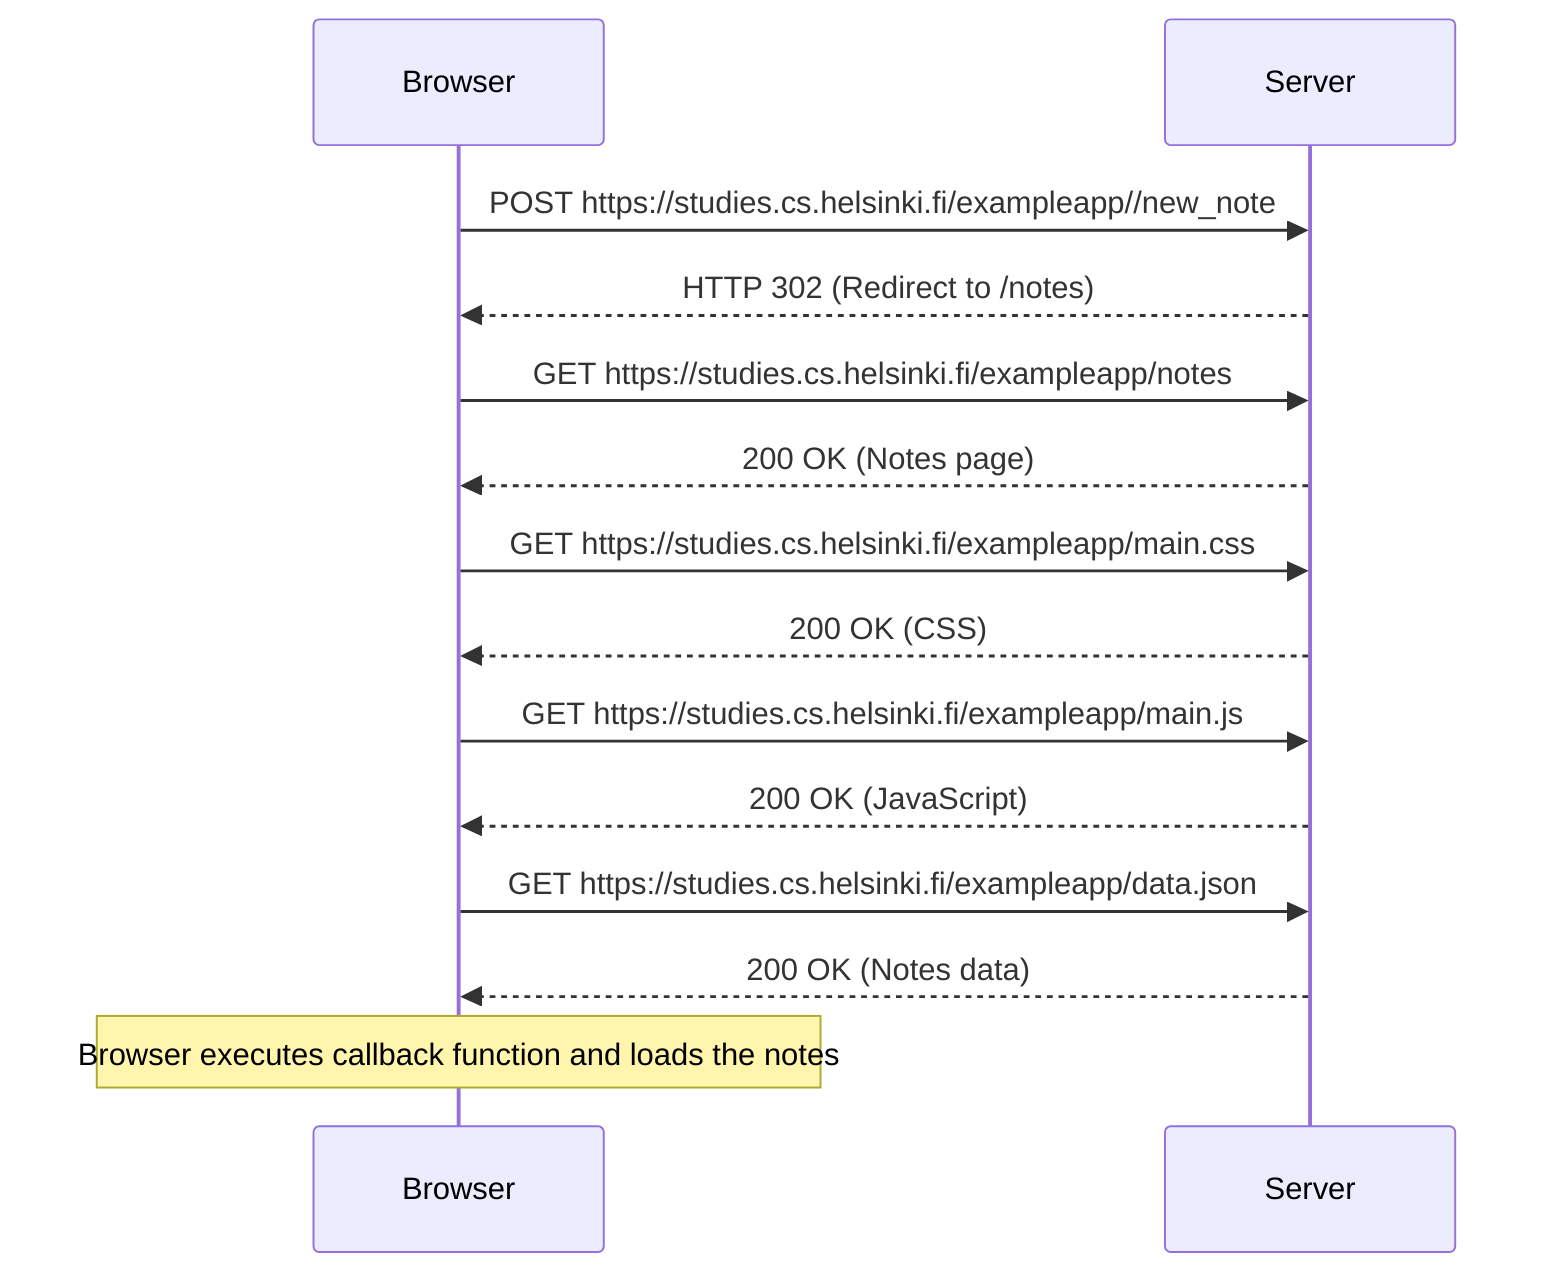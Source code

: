 sequenceDiagram
    participant Browser
    participant Server

    Browser->>Server: POST https://studies.cs.helsinki.fi/exampleapp//new_note
    Server-->>Browser: HTTP 302 (Redirect to /notes)

    Browser->>Server: GET https://studies.cs.helsinki.fi/exampleapp/notes
    Server-->>Browser: 200 OK (Notes page)

    Browser->>Server: GET https://studies.cs.helsinki.fi/exampleapp/main.css
    Server-->>Browser: 200 OK (CSS)

    Browser->>Server: GET https://studies.cs.helsinki.fi/exampleapp/main.js
    Server-->>Browser: 200 OK (JavaScript)

    Browser->>Server: GET https://studies.cs.helsinki.fi/exampleapp/data.json
    Server-->>Browser: 200 OK (Notes data)

    note over Browser: Browser executes callback function and loads the notes